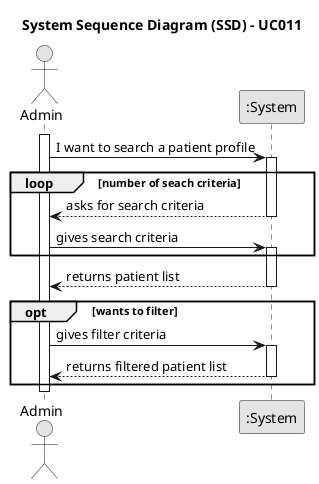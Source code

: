 @startuml
skinparam monochrome true
skinparam packageStyle rectangle
skinparam shadowing false

title System Sequence Diagram (SSD) - UC011
actor Admin as Admin
participant ":System" as System

activate Admin

    Admin -> System: I want to search a patient profile
    activate System

loop number of seach criteria

        System --> Admin: asks for search criteria
    deactivate System

    Admin -> System : gives search criteria
    activate System

end loop

        System --> Admin: returns patient list
    deactivate System

    opt wants to filter

        Admin -> System: gives filter criteria
        activate System

            System --> Admin: returns filtered patient list
        deactivate System 

    end 


deactivate Admin

@enduml